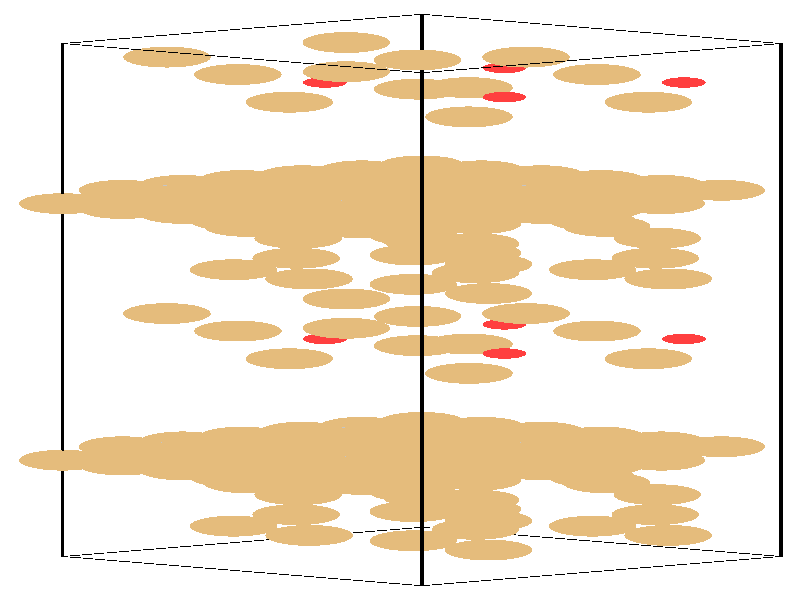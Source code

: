 #include "colors.inc"
#include "finish.inc"

global_settings {assumed_gamma 1 max_trace_level 6}
background {color White}
camera {orthographic
  right -24.13*x up 76.08*y
  direction 1.00*z
  location <0,0,50.00> look_at <0,0,0>}
light_source {<  2.00,   3.00,  40.00> color White
  area_light <0.70, 0, 0>, <0, 0.70, 0>, 3, 3
  adaptive 1 jitter}

#declare simple = finish {phong 0.7}
#declare pale = finish {ambient .5 diffuse .85 roughness .001 specular 0.200 }
#declare intermediate = finish {ambient 0.3 diffuse 0.6 specular 0.10 roughness 0.04 }
#declare vmd = finish {ambient .0 diffuse .65 phong 0.1 phong_size 40. specular 0.500 }
#declare jmol = finish {ambient .2 diffuse .6 specular 1 roughness .001 metallic}
#declare ase2 = finish {ambient 0.05 brilliance 3 diffuse 0.6 metallic specular 0.70 roughness 0.04 reflection 0.15}
#declare ase3 = finish {ambient .15 brilliance 2 diffuse .6 metallic specular 1. roughness .001 reflection .0}
#declare glass = finish {ambient .05 diffuse .3 specular 1. roughness .001}
#declare glass2 = finish {ambient .0 diffuse .3 specular 1. reflection .25 roughness .001}
#declare Rcell = 0.050;
#declare Rbond = 0.100;

#macro atom(LOC, R, COL, TRANS, FIN)
  sphere{LOC, R texture{pigment{color COL transmit TRANS} finish{FIN}}}
#end
#macro constrain(LOC, R, COL, TRANS FIN)
union{torus{R, Rcell rotate 45*z texture{pigment{color COL transmit TRANS} finish{FIN}}}
      torus{R, Rcell rotate -45*z texture{pigment{color COL transmit TRANS} finish{FIN}}}
      translate LOC}
#end

cylinder {<-10.17, -32.52, -33.83>, <  0.66, -36.23, -23.65>, Rcell pigment {Black}}
cylinder {<  0.66, -28.82, -44.00>, < 11.49, -32.52, -33.83>, Rcell pigment {Black}}
cylinder {<  0.66,  36.23, -20.33>, < 11.49,  32.52, -10.15>, Rcell pigment {Black}}
cylinder {<-10.17,  32.52, -10.15>, <  0.66,  28.82,   0.03>, Rcell pigment {Black}}
cylinder {<-10.17, -32.52, -33.83>, <  0.66, -28.82, -44.00>, Rcell pigment {Black}}
cylinder {<  0.66, -36.23, -23.65>, < 11.49, -32.52, -33.83>, Rcell pigment {Black}}
cylinder {<  0.66,  28.82,   0.03>, < 11.49,  32.52, -10.15>, Rcell pigment {Black}}
cylinder {<-10.17,  32.52, -10.15>, <  0.66,  36.23, -20.33>, Rcell pigment {Black}}
cylinder {<-10.17, -32.52, -33.83>, <-10.17,  32.52, -10.15>, Rcell pigment {Black}}
cylinder {<  0.66, -36.23, -23.65>, <  0.66,  28.82,   0.03>, Rcell pigment {Black}}
cylinder {< 11.49, -32.52, -33.83>, < 11.49,  32.52, -10.15>, Rcell pigment {Black}}
cylinder {<  0.66, -28.82, -44.00>, <  0.66,  36.23, -20.33>, Rcell pigment {Black}}
atom(<-10.17, -20.31, -29.38>, 1.32, rgb <0.78, 0.50, 0.20>, 0.0, ase3) // #0 
atom(< -8.37, -20.92, -27.68>, 1.32, rgb <0.78, 0.50, 0.20>, 0.0, ase3) // #1 
atom(< -6.56, -21.54, -25.99>, 1.32, rgb <0.78, 0.50, 0.20>, 0.0, ase3) // #2 
atom(< -8.37, -19.69, -31.08>, 1.32, rgb <0.78, 0.50, 0.20>, 0.0, ase3) // #3 
atom(< -6.56, -20.31, -29.38>, 1.32, rgb <0.78, 0.50, 0.20>, 0.0, ase3) // #4 
atom(< -4.76, -20.92, -27.68>, 1.32, rgb <0.78, 0.50, 0.20>, 0.0, ase3) // #5 
atom(< -6.56, -19.07, -32.77>, 1.32, rgb <0.78, 0.50, 0.20>, 0.0, ase3) // #6 
atom(< -4.76, -19.69, -31.08>, 1.32, rgb <0.78, 0.50, 0.20>, 0.0, ase3) // #7 
atom(< -2.95, -20.31, -29.38>, 1.32, rgb <0.78, 0.50, 0.20>, 0.0, ase3) // #8 
atom(< -8.37, -18.61, -28.76>, 1.32, rgb <0.78, 0.50, 0.20>, 0.0, ase3) // #9 
atom(< -6.56, -19.23, -27.07>, 1.32, rgb <0.78, 0.50, 0.20>, 0.0, ase3) // #10 
atom(< -4.76, -19.85, -25.37>, 1.32, rgb <0.78, 0.50, 0.20>, 0.0, ase3) // #11 
atom(< -6.56, -17.99, -30.46>, 1.32, rgb <0.78, 0.50, 0.20>, 0.0, ase3) // #12 
atom(< -4.76, -18.61, -28.76>, 1.32, rgb <0.78, 0.50, 0.20>, 0.0, ase3) // #13 
atom(< -2.95, -19.23, -27.07>, 1.32, rgb <0.78, 0.50, 0.20>, 0.0, ase3) // #14 
atom(< -4.76, -17.38, -32.15>, 1.32, rgb <0.78, 0.50, 0.20>, 0.0, ase3) // #15 
atom(< -2.95, -17.99, -30.46>, 1.32, rgb <0.78, 0.50, 0.20>, 0.0, ase3) // #16 
atom(< -1.14, -18.61, -28.76>, 1.32, rgb <0.78, 0.50, 0.20>, 0.0, ase3) // #17 
atom(< -4.89,  -3.94, -19.91>, 1.32, rgb <0.78, 0.50, 0.20>, 0.0, ase3) // #18 
atom(<  2.67,   0.82, -17.90>, 1.32, rgb <0.78, 0.50, 0.20>, 0.0, ase3) // #19 
atom(<  3.80,  -1.72, -23.16>, 1.32, rgb <0.78, 0.50, 0.20>, 0.0, ase3) // #20 
atom(<  0.36,  11.96, -25.44>, 1.32, rgb <0.78, 0.50, 0.20>, 0.0, ase3) // #21 
atom(< -4.60,   9.33, -14.67>, 1.32, rgb <0.78, 0.50, 0.20>, 0.0, ase3) // #22 
atom(< -3.13,   5.30, -17.33>, 1.32, rgb <0.78, 0.50, 0.20>, 0.0, ase3) // #23 
atom(<  0.40,   1.99, -15.53>, 1.32, rgb <0.78, 0.50, 0.20>, 0.0, ase3) // #24 
atom(<  7.76,   7.83, -20.56>, 1.32, rgb <0.78, 0.50, 0.20>, 0.0, ase3) // #25 
atom(< -3.34,  -7.45, -20.93>, 1.32, rgb <0.78, 0.50, 0.20>, 0.0, ase3) // #26 
atom(<  3.15,  -6.79, -16.96>, 0.66, rgb <1.00, 0.05, 0.05>, 0.0, ase3) // #27 
atom(< -6.89, -18.73, -28.61>, 0.76, rgb <0.56, 0.56, 0.56>, 0.0, ase3) // #28 
atom(<-10.17,  12.22, -17.54>, 1.32, rgb <0.78, 0.50, 0.20>, 0.0, ase3) // #29 
atom(< -8.37,  11.60, -15.85>, 1.32, rgb <0.78, 0.50, 0.20>, 0.0, ase3) // #30 
atom(< -6.56,  10.98, -14.15>, 1.32, rgb <0.78, 0.50, 0.20>, 0.0, ase3) // #31 
atom(< -8.37,  12.83, -19.24>, 1.32, rgb <0.78, 0.50, 0.20>, 0.0, ase3) // #32 
atom(< -6.56,  12.22, -17.54>, 1.32, rgb <0.78, 0.50, 0.20>, 0.0, ase3) // #33 
atom(< -4.76,  11.60, -15.85>, 1.32, rgb <0.78, 0.50, 0.20>, 0.0, ase3) // #34 
atom(< -6.56,  13.45, -20.93>, 1.32, rgb <0.78, 0.50, 0.20>, 0.0, ase3) // #35 
atom(< -4.76,  12.83, -19.24>, 1.32, rgb <0.78, 0.50, 0.20>, 0.0, ase3) // #36 
atom(< -2.95,  12.22, -17.54>, 1.32, rgb <0.78, 0.50, 0.20>, 0.0, ase3) // #37 
atom(< -8.37,  13.91, -16.92>, 1.32, rgb <0.78, 0.50, 0.20>, 0.0, ase3) // #38 
atom(< -6.56,  13.29, -15.23>, 1.32, rgb <0.78, 0.50, 0.20>, 0.0, ase3) // #39 
atom(< -4.76,  12.68, -13.53>, 1.32, rgb <0.78, 0.50, 0.20>, 0.0, ase3) // #40 
atom(< -6.56,  14.53, -18.62>, 1.32, rgb <0.78, 0.50, 0.20>, 0.0, ase3) // #41 
atom(< -4.76,  13.91, -16.92>, 1.32, rgb <0.78, 0.50, 0.20>, 0.0, ase3) // #42 
atom(< -2.95,  13.29, -15.23>, 1.32, rgb <0.78, 0.50, 0.20>, 0.0, ase3) // #43 
atom(< -4.76,  15.15, -20.32>, 1.32, rgb <0.78, 0.50, 0.20>, 0.0, ase3) // #44 
atom(< -2.95,  14.53, -18.62>, 1.32, rgb <0.78, 0.50, 0.20>, 0.0, ase3) // #45 
atom(< -1.14,  13.91, -16.92>, 1.32, rgb <0.78, 0.50, 0.20>, 0.0, ase3) // #46 
atom(< -4.89,  28.59,  -8.07>, 1.32, rgb <0.78, 0.50, 0.20>, 0.0, ase3) // #47 
atom(<  2.67, -31.71, -29.74>, 1.32, rgb <0.78, 0.50, 0.20>, 0.0, ase3) // #48 
atom(<  3.80,  30.80, -11.32>, 1.32, rgb <0.78, 0.50, 0.20>, 0.0, ase3) // #49 
atom(<  0.36, -20.56, -37.27>, 1.32, rgb <0.78, 0.50, 0.20>, 0.0, ase3) // #50 
atom(< -4.60, -23.19, -26.51>, 1.32, rgb <0.78, 0.50, 0.20>, 0.0, ase3) // #51 
atom(< -3.13, -27.22, -29.17>, 1.32, rgb <0.78, 0.50, 0.20>, 0.0, ase3) // #52 
atom(<  0.40, -30.53, -27.36>, 1.32, rgb <0.78, 0.50, 0.20>, 0.0, ase3) // #53 
atom(<  7.76, -24.69, -32.40>, 1.32, rgb <0.78, 0.50, 0.20>, 0.0, ase3) // #54 
atom(< -3.34,  25.08,  -9.09>, 1.32, rgb <0.78, 0.50, 0.20>, 0.0, ase3) // #55 
atom(<  3.15,  25.73,  -5.13>, 0.66, rgb <1.00, 0.05, 0.05>, 0.0, ase3) // #56 
atom(< -6.89,  13.80, -16.78>, 0.76, rgb <0.56, 0.56, 0.56>, 0.0, ase3) // #57 
atom(< -4.76, -18.45, -34.47>, 1.32, rgb <0.78, 0.50, 0.20>, 0.0, ase3) // #58 
atom(< -2.95, -19.07, -32.77>, 1.32, rgb <0.78, 0.50, 0.20>, 0.0, ase3) // #59 
atom(< -1.15, -19.69, -31.08>, 1.32, rgb <0.78, 0.50, 0.20>, 0.0, ase3) // #60 
atom(< -2.95, -17.84, -36.16>, 1.32, rgb <0.78, 0.50, 0.20>, 0.0, ase3) // #61 
atom(< -1.15, -18.45, -34.47>, 1.32, rgb <0.78, 0.50, 0.20>, 0.0, ase3) // #62 
atom(<  0.66, -19.07, -32.77>, 1.32, rgb <0.78, 0.50, 0.20>, 0.0, ase3) // #63 
atom(< -1.15, -17.22, -37.86>, 1.32, rgb <0.78, 0.50, 0.20>, 0.0, ase3) // #64 
atom(<  0.66, -17.84, -36.16>, 1.32, rgb <0.78, 0.50, 0.20>, 0.0, ase3) // #65 
atom(<  2.46, -18.45, -34.47>, 1.32, rgb <0.78, 0.50, 0.20>, 0.0, ase3) // #66 
atom(< -2.95, -16.76, -33.85>, 1.32, rgb <0.78, 0.50, 0.20>, 0.0, ase3) // #67 
atom(< -1.15, -17.38, -32.15>, 1.32, rgb <0.78, 0.50, 0.20>, 0.0, ase3) // #68 
atom(<  0.66, -17.99, -30.46>, 1.32, rgb <0.78, 0.50, 0.20>, 0.0, ase3) // #69 
atom(< -1.15, -16.14, -35.55>, 1.32, rgb <0.78, 0.50, 0.20>, 0.0, ase3) // #70 
atom(<  0.66, -16.76, -33.85>, 1.32, rgb <0.78, 0.50, 0.20>, 0.0, ase3) // #71 
atom(<  2.46, -17.38, -32.15>, 1.32, rgb <0.78, 0.50, 0.20>, 0.0, ase3) // #72 
atom(<  0.66, -15.52, -37.24>, 1.32, rgb <0.78, 0.50, 0.20>, 0.0, ase3) // #73 
atom(<  2.46, -16.14, -35.55>, 1.32, rgb <0.78, 0.50, 0.20>, 0.0, ase3) // #74 
atom(<  4.27, -16.76, -33.85>, 1.32, rgb <0.78, 0.50, 0.20>, 0.0, ase3) // #75 
atom(<  0.53,  -2.08, -25.00>, 1.32, rgb <0.78, 0.50, 0.20>, 0.0, ase3) // #76 
atom(<  8.09,   2.67, -22.99>, 1.32, rgb <0.78, 0.50, 0.20>, 0.0, ase3) // #77 
atom(< -1.62,  -3.58, -18.07>, 1.32, rgb <0.78, 0.50, 0.20>, 0.0, ase3) // #78 
atom(< -5.05,  10.11, -20.35>, 1.32, rgb <0.78, 0.50, 0.20>, 0.0, ase3) // #79 
atom(<  0.81,  11.19, -19.76>, 1.32, rgb <0.78, 0.50, 0.20>, 0.0, ase3) // #80 
atom(<  2.28,   7.15, -22.42>, 1.32, rgb <0.78, 0.50, 0.20>, 0.0, ase3) // #81 
atom(<  5.81,   3.84, -20.61>, 1.32, rgb <0.78, 0.50, 0.20>, 0.0, ase3) // #82 
atom(<  2.34,   5.98, -15.47>, 1.32, rgb <0.78, 0.50, 0.20>, 0.0, ase3) // #83 
atom(<  2.08,  -5.59, -26.01>, 1.32, rgb <0.78, 0.50, 0.20>, 0.0, ase3) // #84 
atom(<  8.56,  -4.94, -22.05>, 0.66, rgb <1.00, 0.05, 0.05>, 0.0, ase3) // #85 
atom(< -1.47, -16.87, -33.70>, 0.76, rgb <0.56, 0.56, 0.56>, 0.0, ase3) // #86 
atom(< -4.76,  14.07, -22.63>, 1.32, rgb <0.78, 0.50, 0.20>, 0.0, ase3) // #87 
atom(< -2.95,  13.45, -20.93>, 1.32, rgb <0.78, 0.50, 0.20>, 0.0, ase3) // #88 
atom(< -1.15,  12.83, -19.24>, 1.32, rgb <0.78, 0.50, 0.20>, 0.0, ase3) // #89 
atom(< -2.95,  14.69, -24.33>, 1.32, rgb <0.78, 0.50, 0.20>, 0.0, ase3) // #90 
atom(< -1.15,  14.07, -22.63>, 1.32, rgb <0.78, 0.50, 0.20>, 0.0, ase3) // #91 
atom(<  0.66,  13.45, -20.93>, 1.32, rgb <0.78, 0.50, 0.20>, 0.0, ase3) // #92 
atom(< -1.15,  15.30, -26.02>, 1.32, rgb <0.78, 0.50, 0.20>, 0.0, ase3) // #93 
atom(<  0.66,  14.69, -24.33>, 1.32, rgb <0.78, 0.50, 0.20>, 0.0, ase3) // #94 
atom(<  2.46,  14.07, -22.63>, 1.32, rgb <0.78, 0.50, 0.20>, 0.0, ase3) // #95 
atom(< -2.95,  15.76, -22.01>, 1.32, rgb <0.78, 0.50, 0.20>, 0.0, ase3) // #96 
atom(< -1.15,  15.15, -20.32>, 1.32, rgb <0.78, 0.50, 0.20>, 0.0, ase3) // #97 
atom(<  0.66,  14.53, -18.62>, 1.32, rgb <0.78, 0.50, 0.20>, 0.0, ase3) // #98 
atom(< -1.15,  16.38, -23.71>, 1.32, rgb <0.78, 0.50, 0.20>, 0.0, ase3) // #99 
atom(<  0.66,  15.76, -22.01>, 1.32, rgb <0.78, 0.50, 0.20>, 0.0, ase3) // #100 
atom(<  2.46,  15.15, -20.32>, 1.32, rgb <0.78, 0.50, 0.20>, 0.0, ase3) // #101 
atom(<  0.66,  17.00, -25.41>, 1.32, rgb <0.78, 0.50, 0.20>, 0.0, ase3) // #102 
atom(<  2.46,  16.38, -23.71>, 1.32, rgb <0.78, 0.50, 0.20>, 0.0, ase3) // #103 
atom(<  4.27,  15.76, -22.01>, 1.32, rgb <0.78, 0.50, 0.20>, 0.0, ase3) // #104 
atom(<  0.53,  30.44, -13.16>, 1.32, rgb <0.78, 0.50, 0.20>, 0.0, ase3) // #105 
atom(<  8.09, -29.85, -34.83>, 1.32, rgb <0.78, 0.50, 0.20>, 0.0, ase3) // #106 
atom(< -1.62,  28.95,  -6.23>, 1.32, rgb <0.78, 0.50, 0.20>, 0.0, ase3) // #107 
atom(< -5.05, -22.41, -32.18>, 1.32, rgb <0.78, 0.50, 0.20>, 0.0, ase3) // #108 
atom(<  0.81, -21.34, -31.60>, 1.32, rgb <0.78, 0.50, 0.20>, 0.0, ase3) // #109 
atom(<  2.28, -25.37, -34.26>, 1.32, rgb <0.78, 0.50, 0.20>, 0.0, ase3) // #110 
atom(<  5.81, -28.68, -32.45>, 1.32, rgb <0.78, 0.50, 0.20>, 0.0, ase3) // #111 
atom(<  2.34, -26.55, -27.31>, 1.32, rgb <0.78, 0.50, 0.20>, 0.0, ase3) // #112 
atom(<  2.08,  26.93, -14.18>, 1.32, rgb <0.78, 0.50, 0.20>, 0.0, ase3) // #113 
atom(<  8.56,  27.58, -10.21>, 0.66, rgb <1.00, 0.05, 0.05>, 0.0, ase3) // #114 
atom(< -1.47,  15.65, -21.87>, 0.76, rgb <0.56, 0.56, 0.56>, 0.0, ase3) // #115 
atom(< -4.76, -22.16, -24.29>, 1.32, rgb <0.78, 0.50, 0.20>, 0.0, ase3) // #116 
atom(< -2.95, -22.78, -22.59>, 1.32, rgb <0.78, 0.50, 0.20>, 0.0, ase3) // #117 
atom(< -1.14, -23.39, -20.90>, 1.32, rgb <0.78, 0.50, 0.20>, 0.0, ase3) // #118 
atom(< -2.95, -21.54, -25.99>, 1.32, rgb <0.78, 0.50, 0.20>, 0.0, ase3) // #119 
atom(< -1.15, -22.16, -24.29>, 1.32, rgb <0.78, 0.50, 0.20>, 0.0, ase3) // #120 
atom(<  0.66, -22.78, -22.59>, 1.32, rgb <0.78, 0.50, 0.20>, 0.0, ase3) // #121 
atom(< -1.15, -20.92, -27.68>, 1.32, rgb <0.78, 0.50, 0.20>, 0.0, ase3) // #122 
atom(<  0.66, -21.54, -25.99>, 1.32, rgb <0.78, 0.50, 0.20>, 0.0, ase3) // #123 
atom(<  2.46, -22.16, -24.29>, 1.32, rgb <0.78, 0.50, 0.20>, 0.0, ase3) // #124 
atom(< -2.95, -20.46, -23.67>, 1.32, rgb <0.78, 0.50, 0.20>, 0.0, ase3) // #125 
atom(< -1.15, -21.08, -21.98>, 1.32, rgb <0.78, 0.50, 0.20>, 0.0, ase3) // #126 
atom(<  0.66, -21.70, -20.28>, 1.32, rgb <0.78, 0.50, 0.20>, 0.0, ase3) // #127 
atom(< -1.15, -19.85, -25.37>, 1.32, rgb <0.78, 0.50, 0.20>, 0.0, ase3) // #128 
atom(<  0.66, -20.46, -23.67>, 1.32, rgb <0.78, 0.50, 0.20>, 0.0, ase3) // #129 
atom(<  2.46, -21.08, -21.98>, 1.32, rgb <0.78, 0.50, 0.20>, 0.0, ase3) // #130 
atom(<  0.66, -19.23, -27.07>, 1.32, rgb <0.78, 0.50, 0.20>, 0.0, ase3) // #131 
atom(<  2.46, -19.85, -25.37>, 1.32, rgb <0.78, 0.50, 0.20>, 0.0, ase3) // #132 
atom(<  4.27, -20.46, -23.67>, 1.32, rgb <0.78, 0.50, 0.20>, 0.0, ase3) // #133 
atom(<  0.53,  -5.79, -14.82>, 1.32, rgb <0.78, 0.50, 0.20>, 0.0, ase3) // #134 
atom(< -2.74,   2.67, -22.99>, 1.32, rgb <0.78, 0.50, 0.20>, 0.0, ase3) // #135 
atom(< -1.62,   0.13, -28.24>, 1.32, rgb <0.78, 0.50, 0.20>, 0.0, ase3) // #136 
atom(<  5.78,  10.11, -20.35>, 1.32, rgb <0.78, 0.50, 0.20>, 0.0, ase3) // #137 
atom(<  0.81,   7.48,  -9.58>, 1.32, rgb <0.78, 0.50, 0.20>, 0.0, ase3) // #138 
atom(<  2.28,   3.45, -12.24>, 1.32, rgb <0.78, 0.50, 0.20>, 0.0, ase3) // #139 
atom(< -5.02,   3.84, -20.61>, 1.32, rgb <0.78, 0.50, 0.20>, 0.0, ase3) // #140 
atom(<  2.34,   9.68, -25.65>, 1.32, rgb <0.78, 0.50, 0.20>, 0.0, ase3) // #141 
atom(<  2.08,  -9.30, -15.84>, 1.32, rgb <0.78, 0.50, 0.20>, 0.0, ase3) // #142 
atom(< -2.27,  -4.94, -22.05>, 0.66, rgb <1.00, 0.05, 0.05>, 0.0, ase3) // #143 
atom(< -1.47, -20.58, -23.53>, 0.76, rgb <0.56, 0.56, 0.56>, 0.0, ase3) // #144 
atom(< -4.76,  10.36, -12.45>, 1.32, rgb <0.78, 0.50, 0.20>, 0.0, ase3) // #145 
atom(< -2.95,   9.75, -10.76>, 1.32, rgb <0.78, 0.50, 0.20>, 0.0, ase3) // #146 
atom(< -1.14,   9.13,  -9.06>, 1.32, rgb <0.78, 0.50, 0.20>, 0.0, ase3) // #147 
atom(< -2.95,  10.98, -14.15>, 1.32, rgb <0.78, 0.50, 0.20>, 0.0, ase3) // #148 
atom(< -1.15,  10.36, -12.45>, 1.32, rgb <0.78, 0.50, 0.20>, 0.0, ase3) // #149 
atom(<  0.66,   9.75, -10.76>, 1.32, rgb <0.78, 0.50, 0.20>, 0.0, ase3) // #150 
atom(< -1.15,  11.60, -15.85>, 1.32, rgb <0.78, 0.50, 0.20>, 0.0, ase3) // #151 
atom(<  0.66,  10.98, -14.15>, 1.32, rgb <0.78, 0.50, 0.20>, 0.0, ase3) // #152 
atom(<  2.46,  10.36, -12.45>, 1.32, rgb <0.78, 0.50, 0.20>, 0.0, ase3) // #153 
atom(< -2.95,  12.06, -11.84>, 1.32, rgb <0.78, 0.50, 0.20>, 0.0, ase3) // #154 
atom(< -1.15,  11.44, -10.14>, 1.32, rgb <0.78, 0.50, 0.20>, 0.0, ase3) // #155 
atom(<  0.66,  10.83,  -8.44>, 1.32, rgb <0.78, 0.50, 0.20>, 0.0, ase3) // #156 
atom(< -1.15,  12.68, -13.53>, 1.32, rgb <0.78, 0.50, 0.20>, 0.0, ase3) // #157 
atom(<  0.66,  12.06, -11.84>, 1.32, rgb <0.78, 0.50, 0.20>, 0.0, ase3) // #158 
atom(<  2.46,  11.44, -10.14>, 1.32, rgb <0.78, 0.50, 0.20>, 0.0, ase3) // #159 
atom(<  0.66,  13.29, -15.23>, 1.32, rgb <0.78, 0.50, 0.20>, 0.0, ase3) // #160 
atom(<  2.46,  12.68, -13.53>, 1.32, rgb <0.78, 0.50, 0.20>, 0.0, ase3) // #161 
atom(<  4.27,  12.06, -11.84>, 1.32, rgb <0.78, 0.50, 0.20>, 0.0, ase3) // #162 
atom(<  0.53,  26.74,  -2.98>, 1.32, rgb <0.78, 0.50, 0.20>, 0.0, ase3) // #163 
atom(< -2.74, -29.85, -34.83>, 1.32, rgb <0.78, 0.50, 0.20>, 0.0, ase3) // #164 
atom(< -1.62,  32.65, -16.41>, 1.32, rgb <0.78, 0.50, 0.20>, 0.0, ase3) // #165 
atom(<  5.78, -22.41, -32.18>, 1.32, rgb <0.78, 0.50, 0.20>, 0.0, ase3) // #166 
atom(<  0.81, -25.04, -21.42>, 1.32, rgb <0.78, 0.50, 0.20>, 0.0, ase3) // #167 
atom(<  2.28, -29.08, -24.08>, 1.32, rgb <0.78, 0.50, 0.20>, 0.0, ase3) // #168 
atom(< -5.02, -28.68, -32.45>, 1.32, rgb <0.78, 0.50, 0.20>, 0.0, ase3) // #169 
atom(<  2.34, -22.84, -37.49>, 1.32, rgb <0.78, 0.50, 0.20>, 0.0, ase3) // #170 
atom(<  2.08,  23.22,  -4.00>, 1.32, rgb <0.78, 0.50, 0.20>, 0.0, ase3) // #171 
atom(< -2.27,  27.58, -10.21>, 0.66, rgb <1.00, 0.05, 0.05>, 0.0, ase3) // #172 
atom(< -1.47,  11.94, -11.69>, 0.76, rgb <0.56, 0.56, 0.56>, 0.0, ase3) // #173 
atom(<  0.66, -20.31, -29.38>, 1.32, rgb <0.78, 0.50, 0.20>, 0.0, ase3) // #174 
atom(<  2.46, -20.92, -27.68>, 1.32, rgb <0.78, 0.50, 0.20>, 0.0, ase3) // #175 
atom(<  4.27, -21.54, -25.99>, 1.32, rgb <0.78, 0.50, 0.20>, 0.0, ase3) // #176 
atom(<  2.46, -19.69, -31.08>, 1.32, rgb <0.78, 0.50, 0.20>, 0.0, ase3) // #177 
atom(<  4.27, -20.31, -29.38>, 1.32, rgb <0.78, 0.50, 0.20>, 0.0, ase3) // #178 
atom(<  6.07, -20.92, -27.68>, 1.32, rgb <0.78, 0.50, 0.20>, 0.0, ase3) // #179 
atom(<  4.27, -19.07, -32.77>, 1.32, rgb <0.78, 0.50, 0.20>, 0.0, ase3) // #180 
atom(<  6.07, -19.69, -31.08>, 1.32, rgb <0.78, 0.50, 0.20>, 0.0, ase3) // #181 
atom(<  7.88, -20.31, -29.38>, 1.32, rgb <0.78, 0.50, 0.20>, 0.0, ase3) // #182 
atom(<  2.46, -18.61, -28.76>, 1.32, rgb <0.78, 0.50, 0.20>, 0.0, ase3) // #183 
atom(<  4.27, -19.23, -27.07>, 1.32, rgb <0.78, 0.50, 0.20>, 0.0, ase3) // #184 
atom(<  6.07, -19.85, -25.37>, 1.32, rgb <0.78, 0.50, 0.20>, 0.0, ase3) // #185 
atom(<  4.27, -17.99, -30.46>, 1.32, rgb <0.78, 0.50, 0.20>, 0.0, ase3) // #186 
atom(<  6.07, -18.61, -28.76>, 1.32, rgb <0.78, 0.50, 0.20>, 0.0, ase3) // #187 
atom(<  7.88, -19.23, -27.07>, 1.32, rgb <0.78, 0.50, 0.20>, 0.0, ase3) // #188 
atom(<  6.07, -17.38, -32.15>, 1.32, rgb <0.78, 0.50, 0.20>, 0.0, ase3) // #189 
atom(<  7.88, -17.99, -30.46>, 1.32, rgb <0.78, 0.50, 0.20>, 0.0, ase3) // #190 
atom(<  9.69, -18.61, -28.76>, 1.32, rgb <0.78, 0.50, 0.20>, 0.0, ase3) // #191 
atom(<  5.94,  -3.94, -19.91>, 1.32, rgb <0.78, 0.50, 0.20>, 0.0, ase3) // #192 
atom(<  2.67,   4.52, -28.08>, 1.32, rgb <0.78, 0.50, 0.20>, 0.0, ase3) // #193 
atom(< -7.03,  -1.72, -23.16>, 1.32, rgb <0.78, 0.50, 0.20>, 0.0, ase3) // #194 
atom(<  0.36,   8.26, -15.26>, 1.32, rgb <0.78, 0.50, 0.20>, 0.0, ase3) // #195 
atom(<  6.23,   9.33, -14.67>, 1.32, rgb <0.78, 0.50, 0.20>, 0.0, ase3) // #196 
atom(<  7.70,   5.30, -17.33>, 1.32, rgb <0.78, 0.50, 0.20>, 0.0, ase3) // #197 
atom(<  0.40,   5.70, -25.70>, 1.32, rgb <0.78, 0.50, 0.20>, 0.0, ase3) // #198 
atom(< -3.07,   7.83, -20.56>, 1.32, rgb <0.78, 0.50, 0.20>, 0.0, ase3) // #199 
atom(<  7.49,  -7.45, -20.93>, 1.32, rgb <0.78, 0.50, 0.20>, 0.0, ase3) // #200 
atom(<  3.15,  -3.09, -27.14>, 0.66, rgb <1.00, 0.05, 0.05>, 0.0, ase3) // #201 
atom(<  3.94, -18.73, -28.61>, 0.76, rgb <0.56, 0.56, 0.56>, 0.0, ase3) // #202 
atom(<  0.66,  12.22, -17.54>, 1.32, rgb <0.78, 0.50, 0.20>, 0.0, ase3) // #203 
atom(<  2.46,  11.60, -15.85>, 1.32, rgb <0.78, 0.50, 0.20>, 0.0, ase3) // #204 
atom(<  4.27,  10.98, -14.15>, 1.32, rgb <0.78, 0.50, 0.20>, 0.0, ase3) // #205 
atom(<  2.46,  12.83, -19.24>, 1.32, rgb <0.78, 0.50, 0.20>, 0.0, ase3) // #206 
atom(<  4.27,  12.22, -17.54>, 1.32, rgb <0.78, 0.50, 0.20>, 0.0, ase3) // #207 
atom(<  6.07,  11.60, -15.85>, 1.32, rgb <0.78, 0.50, 0.20>, 0.0, ase3) // #208 
atom(<  4.27,  13.45, -20.93>, 1.32, rgb <0.78, 0.50, 0.20>, 0.0, ase3) // #209 
atom(<  6.07,  12.83, -19.24>, 1.32, rgb <0.78, 0.50, 0.20>, 0.0, ase3) // #210 
atom(<  7.88,  12.22, -17.54>, 1.32, rgb <0.78, 0.50, 0.20>, 0.0, ase3) // #211 
atom(<  2.46,  13.91, -16.92>, 1.32, rgb <0.78, 0.50, 0.20>, 0.0, ase3) // #212 
atom(<  4.27,  13.29, -15.23>, 1.32, rgb <0.78, 0.50, 0.20>, 0.0, ase3) // #213 
atom(<  6.07,  12.68, -13.53>, 1.32, rgb <0.78, 0.50, 0.20>, 0.0, ase3) // #214 
atom(<  4.27,  14.53, -18.62>, 1.32, rgb <0.78, 0.50, 0.20>, 0.0, ase3) // #215 
atom(<  6.07,  13.91, -16.92>, 1.32, rgb <0.78, 0.50, 0.20>, 0.0, ase3) // #216 
atom(<  7.88,  13.29, -15.23>, 1.32, rgb <0.78, 0.50, 0.20>, 0.0, ase3) // #217 
atom(<  6.07,  15.15, -20.32>, 1.32, rgb <0.78, 0.50, 0.20>, 0.0, ase3) // #218 
atom(<  7.88,  14.53, -18.62>, 1.32, rgb <0.78, 0.50, 0.20>, 0.0, ase3) // #219 
atom(<  9.69,  13.91, -16.92>, 1.32, rgb <0.78, 0.50, 0.20>, 0.0, ase3) // #220 
atom(<  5.94,  28.59,  -8.07>, 1.32, rgb <0.78, 0.50, 0.20>, 0.0, ase3) // #221 
atom(<  2.67, -28.00, -39.92>, 1.32, rgb <0.78, 0.50, 0.20>, 0.0, ase3) // #222 
atom(< -7.03,  30.80, -11.32>, 1.32, rgb <0.78, 0.50, 0.20>, 0.0, ase3) // #223 
atom(<  0.36, -24.27, -27.10>, 1.32, rgb <0.78, 0.50, 0.20>, 0.0, ase3) // #224 
atom(<  6.23, -23.19, -26.51>, 1.32, rgb <0.78, 0.50, 0.20>, 0.0, ase3) // #225 
atom(<  7.70, -27.22, -29.17>, 1.32, rgb <0.78, 0.50, 0.20>, 0.0, ase3) // #226 
atom(<  0.40, -26.83, -37.54>, 1.32, rgb <0.78, 0.50, 0.20>, 0.0, ase3) // #227 
atom(< -3.07, -24.69, -32.40>, 1.32, rgb <0.78, 0.50, 0.20>, 0.0, ase3) // #228 
atom(<  7.49,  25.08,  -9.09>, 1.32, rgb <0.78, 0.50, 0.20>, 0.0, ase3) // #229 
atom(<  3.15,  29.43, -15.30>, 0.66, rgb <1.00, 0.05, 0.05>, 0.0, ase3) // #230 
atom(<  3.94,  13.80, -16.78>, 0.76, rgb <0.56, 0.56, 0.56>, 0.0, ase3) // #231 
